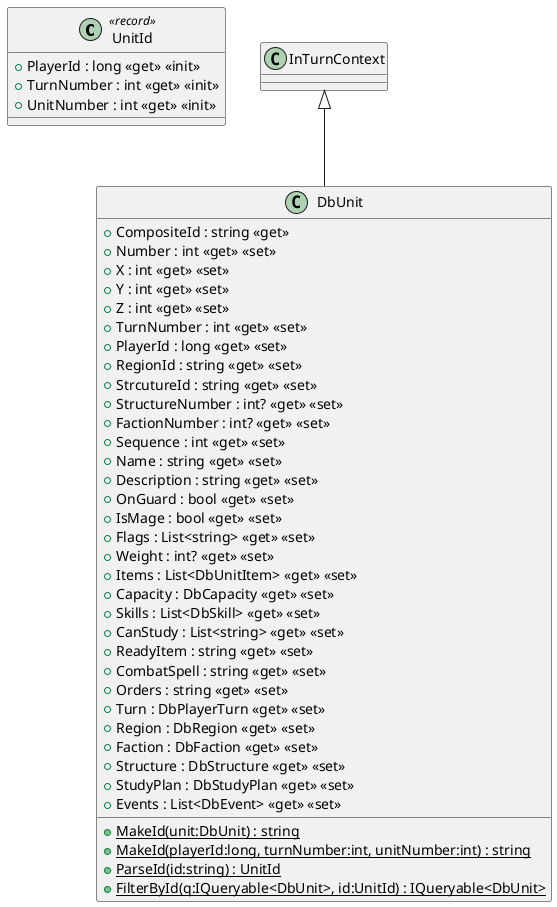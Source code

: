 @startuml
class UnitId <<record>> {
    + PlayerId : long <<get>> <<init>>
    + TurnNumber : int <<get>> <<init>>
    + UnitNumber : int <<get>> <<init>>
}
class DbUnit {
    + CompositeId : string <<get>>
    + {static} MakeId(unit:DbUnit) : string
    + {static} MakeId(playerId:long, turnNumber:int, unitNumber:int) : string
    + {static} ParseId(id:string) : UnitId
    + {static} FilterById(q:IQueryable<DbUnit>, id:UnitId) : IQueryable<DbUnit>
    + Number : int <<get>> <<set>>
    + X : int <<get>> <<set>>
    + Y : int <<get>> <<set>>
    + Z : int <<get>> <<set>>
    + TurnNumber : int <<get>> <<set>>
    + PlayerId : long <<get>> <<set>>
    + RegionId : string <<get>> <<set>>
    + StrcutureId : string <<get>> <<set>>
    + StructureNumber : int? <<get>> <<set>>
    + FactionNumber : int? <<get>> <<set>>
    + Sequence : int <<get>> <<set>>
    + Name : string <<get>> <<set>>
    + Description : string <<get>> <<set>>
    + OnGuard : bool <<get>> <<set>>
    + IsMage : bool <<get>> <<set>>
    + Flags : List<string> <<get>> <<set>>
    + Weight : int? <<get>> <<set>>
    + Items : List<DbUnitItem> <<get>> <<set>>
    + Capacity : DbCapacity <<get>> <<set>>
    + Skills : List<DbSkill> <<get>> <<set>>
    + CanStudy : List<string> <<get>> <<set>>
    + ReadyItem : string <<get>> <<set>>
    + CombatSpell : string <<get>> <<set>>
    + Orders : string <<get>> <<set>>
    + Turn : DbPlayerTurn <<get>> <<set>>
    + Region : DbRegion <<get>> <<set>>
    + Faction : DbFaction <<get>> <<set>>
    + Structure : DbStructure <<get>> <<set>>
    + StudyPlan : DbStudyPlan <<get>> <<set>>
    + Events : List<DbEvent> <<get>> <<set>>
}
InTurnContext <|-- DbUnit
@enduml

